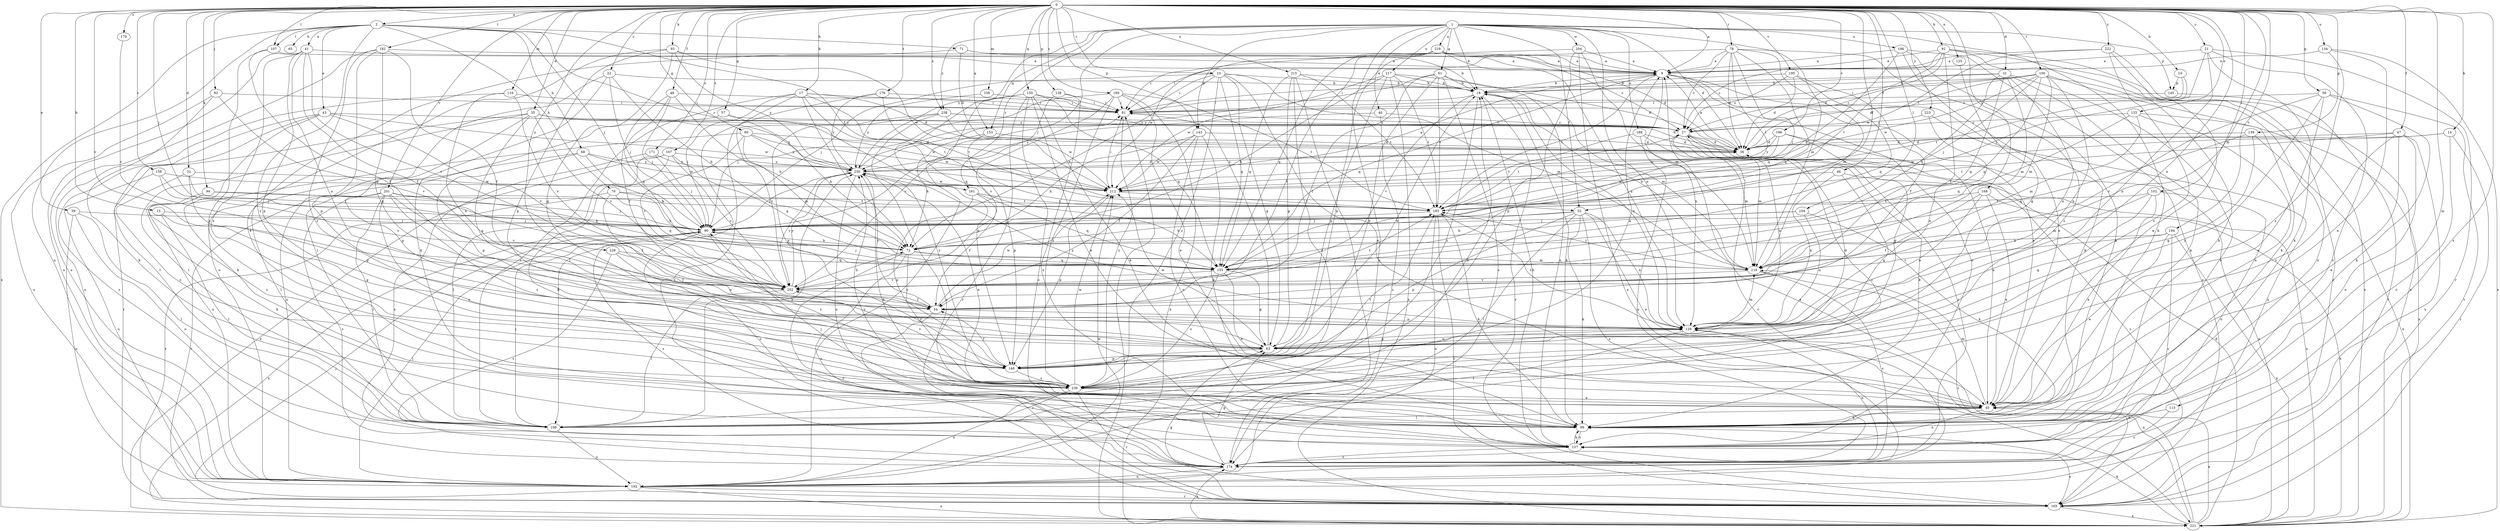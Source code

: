 strict digraph  {
0;
1;
2;
9;
10;
13;
14;
17;
18;
21;
22;
23;
27;
31;
32;
35;
36;
39;
40;
41;
43;
45;
46;
47;
48;
52;
54;
56;
57;
60;
61;
63;
65;
68;
70;
71;
72;
78;
81;
82;
90;
92;
93;
94;
99;
100;
102;
104;
107;
108;
109;
113;
116;
118;
125;
128;
133;
134;
137;
138;
139;
143;
145;
146;
150;
153;
155;
158;
161;
165;
167;
168;
169;
170;
171;
174;
176;
182;
183;
186;
188;
192;
194;
195;
196;
201;
202;
204;
212;
215;
217;
219;
221;
222;
223;
228;
230;
238;
239;
0 -> 2  [label=a];
0 -> 9  [label=a];
0 -> 10  [label=b];
0 -> 13  [label=b];
0 -> 14  [label=b];
0 -> 17  [label=b];
0 -> 21  [label=c];
0 -> 22  [label=c];
0 -> 23  [label=c];
0 -> 31  [label=d];
0 -> 32  [label=d];
0 -> 35  [label=d];
0 -> 39  [label=e];
0 -> 46  [label=f];
0 -> 47  [label=f];
0 -> 48  [label=f];
0 -> 52  [label=f];
0 -> 56  [label=g];
0 -> 57  [label=g];
0 -> 60  [label=g];
0 -> 78  [label=i];
0 -> 82  [label=j];
0 -> 90  [label=j];
0 -> 92  [label=k];
0 -> 93  [label=k];
0 -> 94  [label=k];
0 -> 100  [label=l];
0 -> 102  [label=l];
0 -> 104  [label=l];
0 -> 107  [label=l];
0 -> 109  [label=m];
0 -> 113  [label=m];
0 -> 116  [label=m];
0 -> 118  [label=m];
0 -> 125  [label=n];
0 -> 128  [label=n];
0 -> 133  [label=o];
0 -> 134  [label=o];
0 -> 138  [label=p];
0 -> 139  [label=p];
0 -> 143  [label=p];
0 -> 150  [label=q];
0 -> 153  [label=q];
0 -> 158  [label=r];
0 -> 167  [label=s];
0 -> 168  [label=s];
0 -> 169  [label=s];
0 -> 170  [label=s];
0 -> 171  [label=s];
0 -> 174  [label=s];
0 -> 176  [label=t];
0 -> 182  [label=t];
0 -> 194  [label=v];
0 -> 195  [label=v];
0 -> 196  [label=v];
0 -> 201  [label=v];
0 -> 202  [label=v];
0 -> 215  [label=x];
0 -> 222  [label=y];
0 -> 223  [label=y];
0 -> 228  [label=y];
0 -> 238  [label=z];
1 -> 18  [label=b];
1 -> 36  [label=d];
1 -> 40  [label=e];
1 -> 52  [label=f];
1 -> 61  [label=g];
1 -> 90  [label=j];
1 -> 99  [label=k];
1 -> 118  [label=m];
1 -> 128  [label=n];
1 -> 143  [label=p];
1 -> 145  [label=p];
1 -> 153  [label=q];
1 -> 161  [label=r];
1 -> 186  [label=u];
1 -> 188  [label=u];
1 -> 192  [label=u];
1 -> 204  [label=w];
1 -> 217  [label=x];
1 -> 219  [label=x];
1 -> 230  [label=y];
1 -> 238  [label=z];
2 -> 41  [label=e];
2 -> 43  [label=e];
2 -> 52  [label=f];
2 -> 65  [label=h];
2 -> 68  [label=h];
2 -> 70  [label=h];
2 -> 71  [label=h];
2 -> 90  [label=j];
2 -> 107  [label=l];
2 -> 161  [label=r];
2 -> 192  [label=u];
2 -> 221  [label=x];
2 -> 239  [label=z];
9 -> 18  [label=b];
9 -> 45  [label=e];
9 -> 99  [label=k];
9 -> 128  [label=n];
9 -> 137  [label=o];
9 -> 155  [label=q];
9 -> 183  [label=t];
10 -> 27  [label=c];
10 -> 145  [label=p];
10 -> 183  [label=t];
13 -> 63  [label=g];
13 -> 90  [label=j];
13 -> 108  [label=l];
14 -> 36  [label=d];
14 -> 137  [label=o];
14 -> 165  [label=r];
14 -> 212  [label=w];
17 -> 36  [label=d];
17 -> 72  [label=h];
17 -> 81  [label=i];
17 -> 90  [label=j];
17 -> 108  [label=l];
17 -> 155  [label=q];
17 -> 174  [label=s];
17 -> 183  [label=t];
18 -> 81  [label=i];
18 -> 99  [label=k];
18 -> 118  [label=m];
18 -> 128  [label=n];
18 -> 165  [label=r];
18 -> 202  [label=v];
18 -> 239  [label=z];
21 -> 9  [label=a];
21 -> 90  [label=j];
21 -> 99  [label=k];
21 -> 128  [label=n];
21 -> 165  [label=r];
21 -> 174  [label=s];
22 -> 18  [label=b];
22 -> 72  [label=h];
22 -> 90  [label=j];
22 -> 99  [label=k];
22 -> 108  [label=l];
23 -> 18  [label=b];
23 -> 45  [label=e];
23 -> 63  [label=g];
23 -> 72  [label=h];
23 -> 81  [label=i];
23 -> 90  [label=j];
23 -> 118  [label=m];
23 -> 155  [label=q];
23 -> 239  [label=z];
27 -> 36  [label=d];
27 -> 99  [label=k];
27 -> 118  [label=m];
27 -> 128  [label=n];
27 -> 174  [label=s];
27 -> 183  [label=t];
31 -> 18  [label=b];
31 -> 72  [label=h];
31 -> 81  [label=i];
31 -> 99  [label=k];
31 -> 118  [label=m];
31 -> 128  [label=n];
31 -> 137  [label=o];
31 -> 155  [label=q];
32 -> 63  [label=g];
32 -> 90  [label=j];
32 -> 212  [label=w];
32 -> 239  [label=z];
35 -> 27  [label=c];
35 -> 63  [label=g];
35 -> 108  [label=l];
35 -> 146  [label=p];
35 -> 165  [label=r];
35 -> 202  [label=v];
35 -> 212  [label=w];
35 -> 230  [label=y];
36 -> 9  [label=a];
36 -> 165  [label=r];
36 -> 221  [label=x];
36 -> 230  [label=y];
39 -> 90  [label=j];
39 -> 108  [label=l];
39 -> 137  [label=o];
39 -> 192  [label=u];
40 -> 27  [label=c];
40 -> 174  [label=s];
40 -> 230  [label=y];
41 -> 9  [label=a];
41 -> 54  [label=f];
41 -> 128  [label=n];
41 -> 146  [label=p];
41 -> 192  [label=u];
41 -> 202  [label=v];
41 -> 239  [label=z];
43 -> 27  [label=c];
43 -> 99  [label=k];
43 -> 108  [label=l];
43 -> 174  [label=s];
43 -> 202  [label=v];
43 -> 212  [label=w];
45 -> 99  [label=k];
45 -> 108  [label=l];
45 -> 118  [label=m];
45 -> 137  [label=o];
46 -> 63  [label=g];
46 -> 128  [label=n];
46 -> 212  [label=w];
46 -> 221  [label=x];
47 -> 36  [label=d];
47 -> 45  [label=e];
47 -> 137  [label=o];
47 -> 183  [label=t];
47 -> 192  [label=u];
47 -> 239  [label=z];
48 -> 54  [label=f];
48 -> 72  [label=h];
48 -> 81  [label=i];
48 -> 90  [label=j];
48 -> 155  [label=q];
52 -> 45  [label=e];
52 -> 72  [label=h];
52 -> 90  [label=j];
52 -> 99  [label=k];
52 -> 108  [label=l];
52 -> 128  [label=n];
52 -> 146  [label=p];
52 -> 174  [label=s];
54 -> 128  [label=n];
54 -> 165  [label=r];
54 -> 212  [label=w];
54 -> 230  [label=y];
56 -> 45  [label=e];
56 -> 81  [label=i];
56 -> 99  [label=k];
56 -> 165  [label=r];
56 -> 202  [label=v];
56 -> 239  [label=z];
57 -> 27  [label=c];
57 -> 72  [label=h];
57 -> 192  [label=u];
60 -> 36  [label=d];
60 -> 118  [label=m];
60 -> 192  [label=u];
60 -> 202  [label=v];
60 -> 212  [label=w];
60 -> 230  [label=y];
61 -> 18  [label=b];
61 -> 54  [label=f];
61 -> 137  [label=o];
61 -> 146  [label=p];
61 -> 174  [label=s];
61 -> 183  [label=t];
61 -> 230  [label=y];
63 -> 18  [label=b];
63 -> 36  [label=d];
63 -> 81  [label=i];
63 -> 128  [label=n];
63 -> 146  [label=p];
63 -> 212  [label=w];
68 -> 63  [label=g];
68 -> 72  [label=h];
68 -> 108  [label=l];
68 -> 212  [label=w];
68 -> 230  [label=y];
70 -> 54  [label=f];
70 -> 72  [label=h];
70 -> 155  [label=q];
70 -> 165  [label=r];
70 -> 183  [label=t];
71 -> 9  [label=a];
71 -> 18  [label=b];
71 -> 36  [label=d];
71 -> 45  [label=e];
72 -> 118  [label=m];
72 -> 155  [label=q];
72 -> 165  [label=r];
72 -> 174  [label=s];
72 -> 239  [label=z];
78 -> 9  [label=a];
78 -> 27  [label=c];
78 -> 36  [label=d];
78 -> 81  [label=i];
78 -> 90  [label=j];
78 -> 118  [label=m];
78 -> 155  [label=q];
78 -> 183  [label=t];
78 -> 239  [label=z];
81 -> 27  [label=c];
81 -> 239  [label=z];
82 -> 81  [label=i];
82 -> 99  [label=k];
82 -> 192  [label=u];
82 -> 202  [label=v];
90 -> 72  [label=h];
90 -> 137  [label=o];
90 -> 174  [label=s];
90 -> 221  [label=x];
90 -> 239  [label=z];
92 -> 9  [label=a];
92 -> 27  [label=c];
92 -> 36  [label=d];
92 -> 54  [label=f];
92 -> 99  [label=k];
92 -> 165  [label=r];
92 -> 183  [label=t];
92 -> 221  [label=x];
93 -> 9  [label=a];
93 -> 63  [label=g];
93 -> 146  [label=p];
93 -> 192  [label=u];
93 -> 212  [label=w];
93 -> 230  [label=y];
94 -> 90  [label=j];
94 -> 99  [label=k];
94 -> 183  [label=t];
94 -> 239  [label=z];
99 -> 90  [label=j];
99 -> 137  [label=o];
99 -> 230  [label=y];
100 -> 18  [label=b];
100 -> 27  [label=c];
100 -> 36  [label=d];
100 -> 81  [label=i];
100 -> 90  [label=j];
100 -> 99  [label=k];
100 -> 118  [label=m];
100 -> 128  [label=n];
100 -> 137  [label=o];
100 -> 155  [label=q];
100 -> 212  [label=w];
102 -> 45  [label=e];
102 -> 63  [label=g];
102 -> 118  [label=m];
102 -> 137  [label=o];
102 -> 183  [label=t];
104 -> 72  [label=h];
104 -> 90  [label=j];
104 -> 99  [label=k];
104 -> 128  [label=n];
107 -> 9  [label=a];
107 -> 54  [label=f];
107 -> 239  [label=z];
108 -> 18  [label=b];
108 -> 27  [label=c];
108 -> 90  [label=j];
108 -> 192  [label=u];
108 -> 230  [label=y];
109 -> 81  [label=i];
109 -> 230  [label=y];
113 -> 99  [label=k];
113 -> 174  [label=s];
116 -> 81  [label=i];
116 -> 128  [label=n];
116 -> 192  [label=u];
116 -> 202  [label=v];
118 -> 18  [label=b];
118 -> 165  [label=r];
118 -> 174  [label=s];
118 -> 183  [label=t];
118 -> 202  [label=v];
125 -> 63  [label=g];
128 -> 63  [label=g];
128 -> 108  [label=l];
128 -> 118  [label=m];
128 -> 183  [label=t];
128 -> 230  [label=y];
133 -> 27  [label=c];
133 -> 45  [label=e];
133 -> 118  [label=m];
133 -> 155  [label=q];
133 -> 221  [label=x];
134 -> 9  [label=a];
134 -> 45  [label=e];
134 -> 221  [label=x];
134 -> 239  [label=z];
137 -> 18  [label=b];
137 -> 99  [label=k];
137 -> 174  [label=s];
137 -> 230  [label=y];
138 -> 81  [label=i];
138 -> 137  [label=o];
138 -> 202  [label=v];
139 -> 36  [label=d];
139 -> 63  [label=g];
139 -> 155  [label=q];
139 -> 221  [label=x];
143 -> 36  [label=d];
143 -> 54  [label=f];
143 -> 72  [label=h];
143 -> 99  [label=k];
143 -> 137  [label=o];
143 -> 212  [label=w];
145 -> 81  [label=i];
145 -> 165  [label=r];
146 -> 9  [label=a];
146 -> 54  [label=f];
146 -> 202  [label=v];
146 -> 239  [label=z];
150 -> 45  [label=e];
150 -> 81  [label=i];
150 -> 99  [label=k];
150 -> 146  [label=p];
150 -> 155  [label=q];
150 -> 165  [label=r];
150 -> 174  [label=s];
150 -> 192  [label=u];
153 -> 36  [label=d];
153 -> 72  [label=h];
153 -> 146  [label=p];
155 -> 45  [label=e];
155 -> 63  [label=g];
155 -> 90  [label=j];
155 -> 202  [label=v];
155 -> 239  [label=z];
158 -> 90  [label=j];
158 -> 192  [label=u];
158 -> 202  [label=v];
158 -> 212  [label=w];
161 -> 54  [label=f];
161 -> 146  [label=p];
161 -> 155  [label=q];
161 -> 183  [label=t];
165 -> 63  [label=g];
165 -> 90  [label=j];
165 -> 137  [label=o];
165 -> 221  [label=x];
167 -> 99  [label=k];
167 -> 108  [label=l];
167 -> 155  [label=q];
167 -> 202  [label=v];
167 -> 221  [label=x];
167 -> 230  [label=y];
168 -> 45  [label=e];
168 -> 54  [label=f];
168 -> 128  [label=n];
168 -> 183  [label=t];
168 -> 221  [label=x];
169 -> 45  [label=e];
169 -> 81  [label=i];
169 -> 90  [label=j];
169 -> 183  [label=t];
169 -> 202  [label=v];
169 -> 221  [label=x];
169 -> 239  [label=z];
170 -> 202  [label=v];
171 -> 90  [label=j];
171 -> 174  [label=s];
171 -> 230  [label=y];
174 -> 63  [label=g];
174 -> 128  [label=n];
174 -> 192  [label=u];
176 -> 81  [label=i];
176 -> 108  [label=l];
176 -> 183  [label=t];
176 -> 230  [label=y];
182 -> 9  [label=a];
182 -> 54  [label=f];
182 -> 63  [label=g];
182 -> 146  [label=p];
182 -> 192  [label=u];
182 -> 239  [label=z];
183 -> 90  [label=j];
183 -> 99  [label=k];
183 -> 165  [label=r];
183 -> 192  [label=u];
186 -> 9  [label=a];
186 -> 45  [label=e];
186 -> 99  [label=k];
186 -> 155  [label=q];
186 -> 165  [label=r];
188 -> 36  [label=d];
188 -> 118  [label=m];
188 -> 183  [label=t];
188 -> 192  [label=u];
192 -> 27  [label=c];
192 -> 90  [label=j];
192 -> 165  [label=r];
192 -> 212  [label=w];
192 -> 221  [label=x];
194 -> 45  [label=e];
194 -> 72  [label=h];
194 -> 174  [label=s];
194 -> 202  [label=v];
194 -> 221  [label=x];
195 -> 18  [label=b];
195 -> 27  [label=c];
195 -> 36  [label=d];
195 -> 54  [label=f];
195 -> 155  [label=q];
196 -> 36  [label=d];
196 -> 45  [label=e];
196 -> 63  [label=g];
196 -> 212  [label=w];
196 -> 230  [label=y];
201 -> 45  [label=e];
201 -> 72  [label=h];
201 -> 108  [label=l];
201 -> 165  [label=r];
201 -> 174  [label=s];
201 -> 183  [label=t];
201 -> 202  [label=v];
201 -> 239  [label=z];
202 -> 54  [label=f];
202 -> 72  [label=h];
202 -> 108  [label=l];
202 -> 183  [label=t];
202 -> 230  [label=y];
204 -> 9  [label=a];
204 -> 81  [label=i];
204 -> 118  [label=m];
204 -> 146  [label=p];
204 -> 221  [label=x];
212 -> 9  [label=a];
212 -> 81  [label=i];
212 -> 146  [label=p];
212 -> 183  [label=t];
215 -> 18  [label=b];
215 -> 63  [label=g];
215 -> 108  [label=l];
215 -> 155  [label=q];
215 -> 174  [label=s];
215 -> 183  [label=t];
217 -> 18  [label=b];
217 -> 36  [label=d];
217 -> 72  [label=h];
217 -> 146  [label=p];
217 -> 183  [label=t];
217 -> 212  [label=w];
217 -> 221  [label=x];
219 -> 9  [label=a];
219 -> 27  [label=c];
219 -> 36  [label=d];
219 -> 54  [label=f];
219 -> 128  [label=n];
219 -> 146  [label=p];
219 -> 155  [label=q];
219 -> 212  [label=w];
221 -> 9  [label=a];
221 -> 36  [label=d];
221 -> 45  [label=e];
221 -> 81  [label=i];
221 -> 99  [label=k];
221 -> 128  [label=n];
221 -> 174  [label=s];
222 -> 9  [label=a];
222 -> 45  [label=e];
222 -> 212  [label=w];
222 -> 221  [label=x];
222 -> 239  [label=z];
223 -> 27  [label=c];
223 -> 128  [label=n];
223 -> 192  [label=u];
228 -> 54  [label=f];
228 -> 128  [label=n];
228 -> 155  [label=q];
228 -> 174  [label=s];
230 -> 36  [label=d];
230 -> 45  [label=e];
230 -> 81  [label=i];
230 -> 90  [label=j];
230 -> 99  [label=k];
230 -> 137  [label=o];
230 -> 202  [label=v];
230 -> 212  [label=w];
238 -> 27  [label=c];
238 -> 36  [label=d];
238 -> 146  [label=p];
238 -> 202  [label=v];
238 -> 212  [label=w];
238 -> 239  [label=z];
239 -> 45  [label=e];
239 -> 165  [label=r];
239 -> 183  [label=t];
239 -> 192  [label=u];
239 -> 212  [label=w];
}
